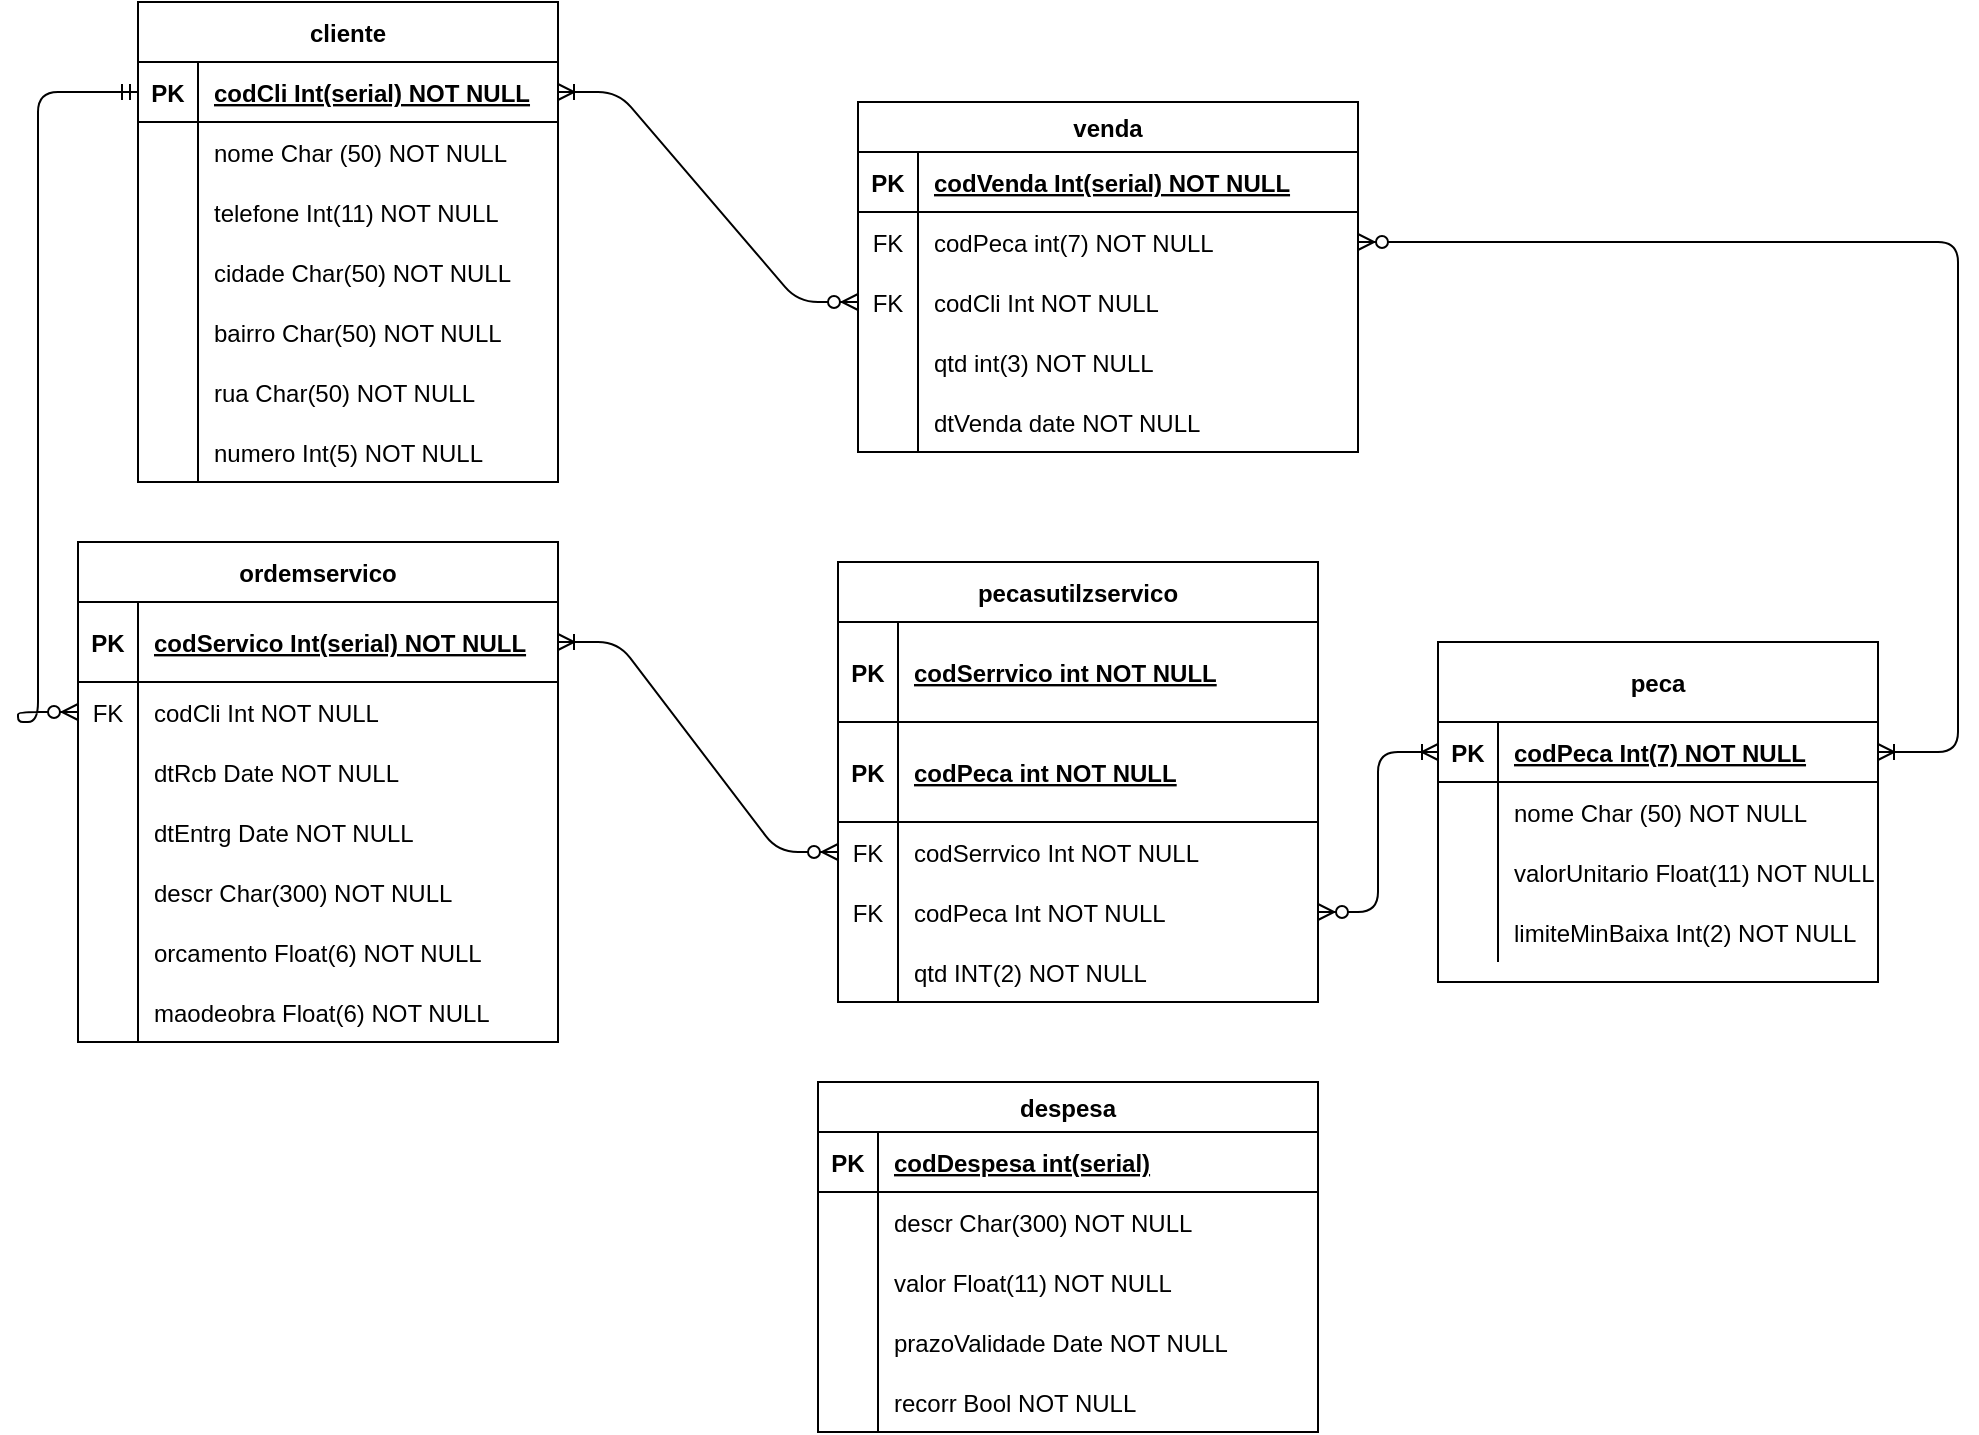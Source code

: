 <mxfile version="14.6.13" type="device"><diagram id="UL9jQBzhZ_UQyvzVUEBu" name="Page-1"><mxGraphModel dx="881" dy="397" grid="1" gridSize="10" guides="1" tooltips="1" connect="1" arrows="1" fold="1" page="1" pageScale="1" pageWidth="827" pageHeight="1169" math="0" shadow="0"><root><mxCell id="0"/><mxCell id="1" parent="0"/><mxCell id="C-wxgJ4cmr6MZ-OCIxc2-76" value="cliente" style="shape=table;startSize=30;container=1;collapsible=1;childLayout=tableLayout;fixedRows=1;rowLines=0;fontStyle=1;align=center;resizeLast=1;" parent="1" vertex="1"><mxGeometry x="70" y="20" width="210" height="240" as="geometry"><mxRectangle x="290" y="50" width="60" height="30" as="alternateBounds"/></mxGeometry></mxCell><mxCell id="C-wxgJ4cmr6MZ-OCIxc2-77" value="" style="shape=partialRectangle;collapsible=0;dropTarget=0;pointerEvents=0;fillColor=none;top=0;left=0;bottom=1;right=0;points=[[0,0.5],[1,0.5]];portConstraint=eastwest;" parent="C-wxgJ4cmr6MZ-OCIxc2-76" vertex="1"><mxGeometry y="30" width="210" height="30" as="geometry"/></mxCell><mxCell id="C-wxgJ4cmr6MZ-OCIxc2-78" value="PK" style="shape=partialRectangle;connectable=0;fillColor=none;top=0;left=0;bottom=0;right=0;fontStyle=1;overflow=hidden;" parent="C-wxgJ4cmr6MZ-OCIxc2-77" vertex="1"><mxGeometry width="30" height="30" as="geometry"/></mxCell><mxCell id="C-wxgJ4cmr6MZ-OCIxc2-79" value="codCli Int(serial) NOT NULL" style="shape=partialRectangle;connectable=0;fillColor=none;top=0;left=0;bottom=0;right=0;align=left;spacingLeft=6;fontStyle=5;overflow=hidden;" parent="C-wxgJ4cmr6MZ-OCIxc2-77" vertex="1"><mxGeometry x="30" width="180" height="30" as="geometry"/></mxCell><mxCell id="C-wxgJ4cmr6MZ-OCIxc2-86" value="" style="shape=partialRectangle;collapsible=0;dropTarget=0;pointerEvents=0;fillColor=none;top=0;left=0;bottom=0;right=0;points=[[0,0.5],[1,0.5]];portConstraint=eastwest;" parent="C-wxgJ4cmr6MZ-OCIxc2-76" vertex="1"><mxGeometry y="60" width="210" height="30" as="geometry"/></mxCell><mxCell id="C-wxgJ4cmr6MZ-OCIxc2-87" value="" style="shape=partialRectangle;connectable=0;fillColor=none;top=0;left=0;bottom=0;right=0;editable=1;overflow=hidden;" parent="C-wxgJ4cmr6MZ-OCIxc2-86" vertex="1"><mxGeometry width="30" height="30" as="geometry"/></mxCell><mxCell id="C-wxgJ4cmr6MZ-OCIxc2-88" value="nome Char (50) NOT NULL" style="shape=partialRectangle;connectable=0;fillColor=none;top=0;left=0;bottom=0;right=0;align=left;spacingLeft=6;overflow=hidden;" parent="C-wxgJ4cmr6MZ-OCIxc2-86" vertex="1"><mxGeometry x="30" width="180" height="30" as="geometry"/></mxCell><mxCell id="C-wxgJ4cmr6MZ-OCIxc2-93" value="" style="shape=partialRectangle;collapsible=0;dropTarget=0;pointerEvents=0;fillColor=none;top=0;left=0;bottom=0;right=0;points=[[0,0.5],[1,0.5]];portConstraint=eastwest;" parent="C-wxgJ4cmr6MZ-OCIxc2-76" vertex="1"><mxGeometry y="90" width="210" height="30" as="geometry"/></mxCell><mxCell id="C-wxgJ4cmr6MZ-OCIxc2-94" value="" style="shape=partialRectangle;connectable=0;fillColor=none;top=0;left=0;bottom=0;right=0;editable=1;overflow=hidden;" parent="C-wxgJ4cmr6MZ-OCIxc2-93" vertex="1"><mxGeometry width="30" height="30" as="geometry"/></mxCell><mxCell id="C-wxgJ4cmr6MZ-OCIxc2-95" value="telefone Int(11) NOT NULL" style="shape=partialRectangle;connectable=0;fillColor=none;top=0;left=0;bottom=0;right=0;align=left;spacingLeft=6;overflow=hidden;" parent="C-wxgJ4cmr6MZ-OCIxc2-93" vertex="1"><mxGeometry x="30" width="180" height="30" as="geometry"/></mxCell><mxCell id="C-wxgJ4cmr6MZ-OCIxc2-96" value="" style="shape=partialRectangle;collapsible=0;dropTarget=0;pointerEvents=0;fillColor=none;top=0;left=0;bottom=0;right=0;points=[[0,0.5],[1,0.5]];portConstraint=eastwest;" parent="C-wxgJ4cmr6MZ-OCIxc2-76" vertex="1"><mxGeometry y="120" width="210" height="30" as="geometry"/></mxCell><mxCell id="C-wxgJ4cmr6MZ-OCIxc2-97" value="" style="shape=partialRectangle;connectable=0;fillColor=none;top=0;left=0;bottom=0;right=0;editable=1;overflow=hidden;" parent="C-wxgJ4cmr6MZ-OCIxc2-96" vertex="1"><mxGeometry width="30" height="30" as="geometry"/></mxCell><mxCell id="C-wxgJ4cmr6MZ-OCIxc2-98" value="cidade Char(50) NOT NULL" style="shape=partialRectangle;connectable=0;fillColor=none;top=0;left=0;bottom=0;right=0;align=left;spacingLeft=6;overflow=hidden;" parent="C-wxgJ4cmr6MZ-OCIxc2-96" vertex="1"><mxGeometry x="30" width="180" height="30" as="geometry"/></mxCell><mxCell id="C-wxgJ4cmr6MZ-OCIxc2-80" value="" style="shape=partialRectangle;collapsible=0;dropTarget=0;pointerEvents=0;fillColor=none;top=0;left=0;bottom=0;right=0;points=[[0,0.5],[1,0.5]];portConstraint=eastwest;" parent="C-wxgJ4cmr6MZ-OCIxc2-76" vertex="1"><mxGeometry y="150" width="210" height="30" as="geometry"/></mxCell><mxCell id="C-wxgJ4cmr6MZ-OCIxc2-81" value="" style="shape=partialRectangle;connectable=0;fillColor=none;top=0;left=0;bottom=0;right=0;editable=1;overflow=hidden;" parent="C-wxgJ4cmr6MZ-OCIxc2-80" vertex="1"><mxGeometry width="30" height="30" as="geometry"/></mxCell><mxCell id="C-wxgJ4cmr6MZ-OCIxc2-82" value="bairro Char(50) NOT NULL" style="shape=partialRectangle;connectable=0;fillColor=none;top=0;left=0;bottom=0;right=0;align=left;spacingLeft=6;overflow=hidden;" parent="C-wxgJ4cmr6MZ-OCIxc2-80" vertex="1"><mxGeometry x="30" width="180" height="30" as="geometry"/></mxCell><mxCell id="C-wxgJ4cmr6MZ-OCIxc2-83" value="" style="shape=partialRectangle;collapsible=0;dropTarget=0;pointerEvents=0;fillColor=none;top=0;left=0;bottom=0;right=0;points=[[0,0.5],[1,0.5]];portConstraint=eastwest;" parent="C-wxgJ4cmr6MZ-OCIxc2-76" vertex="1"><mxGeometry y="180" width="210" height="30" as="geometry"/></mxCell><mxCell id="C-wxgJ4cmr6MZ-OCIxc2-84" value="" style="shape=partialRectangle;connectable=0;fillColor=none;top=0;left=0;bottom=0;right=0;editable=1;overflow=hidden;" parent="C-wxgJ4cmr6MZ-OCIxc2-83" vertex="1"><mxGeometry width="30" height="30" as="geometry"/></mxCell><mxCell id="C-wxgJ4cmr6MZ-OCIxc2-85" value="rua Char(50) NOT NULL" style="shape=partialRectangle;connectable=0;fillColor=none;top=0;left=0;bottom=0;right=0;align=left;spacingLeft=6;overflow=hidden;" parent="C-wxgJ4cmr6MZ-OCIxc2-83" vertex="1"><mxGeometry x="30" width="180" height="30" as="geometry"/></mxCell><mxCell id="C-wxgJ4cmr6MZ-OCIxc2-99" value="" style="shape=partialRectangle;collapsible=0;dropTarget=0;pointerEvents=0;fillColor=none;top=0;left=0;bottom=0;right=0;points=[[0,0.5],[1,0.5]];portConstraint=eastwest;" parent="C-wxgJ4cmr6MZ-OCIxc2-76" vertex="1"><mxGeometry y="210" width="210" height="30" as="geometry"/></mxCell><mxCell id="C-wxgJ4cmr6MZ-OCIxc2-100" value="" style="shape=partialRectangle;connectable=0;fillColor=none;top=0;left=0;bottom=0;right=0;editable=1;overflow=hidden;" parent="C-wxgJ4cmr6MZ-OCIxc2-99" vertex="1"><mxGeometry width="30" height="30" as="geometry"/></mxCell><mxCell id="C-wxgJ4cmr6MZ-OCIxc2-101" value="numero Int(5) NOT NULL" style="shape=partialRectangle;connectable=0;fillColor=none;top=0;left=0;bottom=0;right=0;align=left;spacingLeft=6;overflow=hidden;" parent="C-wxgJ4cmr6MZ-OCIxc2-99" vertex="1"><mxGeometry x="30" width="180" height="30" as="geometry"/></mxCell><mxCell id="C-wxgJ4cmr6MZ-OCIxc2-102" value="peca" style="shape=table;startSize=40;container=1;collapsible=1;childLayout=tableLayout;fixedRows=1;rowLines=0;fontStyle=1;align=center;resizeLast=1;" parent="1" vertex="1"><mxGeometry x="720" y="340" width="220" height="170" as="geometry"><mxRectangle x="290" y="50" width="60" height="30" as="alternateBounds"/></mxGeometry></mxCell><mxCell id="C-wxgJ4cmr6MZ-OCIxc2-103" value="" style="shape=partialRectangle;collapsible=0;dropTarget=0;pointerEvents=0;fillColor=none;top=0;left=0;bottom=1;right=0;points=[[0,0.5],[1,0.5]];portConstraint=eastwest;" parent="C-wxgJ4cmr6MZ-OCIxc2-102" vertex="1"><mxGeometry y="40" width="220" height="30" as="geometry"/></mxCell><mxCell id="C-wxgJ4cmr6MZ-OCIxc2-104" value="PK" style="shape=partialRectangle;connectable=0;fillColor=none;top=0;left=0;bottom=0;right=0;fontStyle=1;overflow=hidden;" parent="C-wxgJ4cmr6MZ-OCIxc2-103" vertex="1"><mxGeometry width="30" height="30" as="geometry"/></mxCell><mxCell id="C-wxgJ4cmr6MZ-OCIxc2-105" value="codPeca Int(7) NOT NULL" style="shape=partialRectangle;connectable=0;fillColor=none;top=0;left=0;bottom=0;right=0;align=left;spacingLeft=6;fontStyle=5;overflow=hidden;" parent="C-wxgJ4cmr6MZ-OCIxc2-103" vertex="1"><mxGeometry x="30" width="190" height="30" as="geometry"/></mxCell><mxCell id="C-wxgJ4cmr6MZ-OCIxc2-106" value="" style="shape=partialRectangle;collapsible=0;dropTarget=0;pointerEvents=0;fillColor=none;top=0;left=0;bottom=0;right=0;points=[[0,0.5],[1,0.5]];portConstraint=eastwest;" parent="C-wxgJ4cmr6MZ-OCIxc2-102" vertex="1"><mxGeometry y="70" width="220" height="30" as="geometry"/></mxCell><mxCell id="C-wxgJ4cmr6MZ-OCIxc2-107" value="" style="shape=partialRectangle;connectable=0;fillColor=none;top=0;left=0;bottom=0;right=0;editable=1;overflow=hidden;" parent="C-wxgJ4cmr6MZ-OCIxc2-106" vertex="1"><mxGeometry width="30" height="30" as="geometry"/></mxCell><mxCell id="C-wxgJ4cmr6MZ-OCIxc2-108" value="nome Char (50) NOT NULL" style="shape=partialRectangle;connectable=0;fillColor=none;top=0;left=0;bottom=0;right=0;align=left;spacingLeft=6;overflow=hidden;" parent="C-wxgJ4cmr6MZ-OCIxc2-106" vertex="1"><mxGeometry x="30" width="190" height="30" as="geometry"/></mxCell><mxCell id="C-wxgJ4cmr6MZ-OCIxc2-109" value="" style="shape=partialRectangle;collapsible=0;dropTarget=0;pointerEvents=0;fillColor=none;top=0;left=0;bottom=0;right=0;points=[[0,0.5],[1,0.5]];portConstraint=eastwest;" parent="C-wxgJ4cmr6MZ-OCIxc2-102" vertex="1"><mxGeometry y="100" width="220" height="30" as="geometry"/></mxCell><mxCell id="C-wxgJ4cmr6MZ-OCIxc2-110" value="" style="shape=partialRectangle;connectable=0;fillColor=none;top=0;left=0;bottom=0;right=0;editable=1;overflow=hidden;" parent="C-wxgJ4cmr6MZ-OCIxc2-109" vertex="1"><mxGeometry width="30" height="30" as="geometry"/></mxCell><mxCell id="C-wxgJ4cmr6MZ-OCIxc2-111" value="valorUnitario Float(11) NOT NULL" style="shape=partialRectangle;connectable=0;fillColor=none;top=0;left=0;bottom=0;right=0;align=left;spacingLeft=6;overflow=hidden;" parent="C-wxgJ4cmr6MZ-OCIxc2-109" vertex="1"><mxGeometry x="30" width="190" height="30" as="geometry"/></mxCell><mxCell id="C-wxgJ4cmr6MZ-OCIxc2-112" value="" style="shape=partialRectangle;collapsible=0;dropTarget=0;pointerEvents=0;fillColor=none;top=0;left=0;bottom=0;right=0;points=[[0,0.5],[1,0.5]];portConstraint=eastwest;" parent="C-wxgJ4cmr6MZ-OCIxc2-102" vertex="1"><mxGeometry y="130" width="220" height="30" as="geometry"/></mxCell><mxCell id="C-wxgJ4cmr6MZ-OCIxc2-113" value="" style="shape=partialRectangle;connectable=0;fillColor=none;top=0;left=0;bottom=0;right=0;editable=1;overflow=hidden;" parent="C-wxgJ4cmr6MZ-OCIxc2-112" vertex="1"><mxGeometry width="30" height="30" as="geometry"/></mxCell><mxCell id="C-wxgJ4cmr6MZ-OCIxc2-114" value="limiteMinBaixa Int(2) NOT NULL" style="shape=partialRectangle;connectable=0;fillColor=none;top=0;left=0;bottom=0;right=0;align=left;spacingLeft=6;overflow=hidden;" parent="C-wxgJ4cmr6MZ-OCIxc2-112" vertex="1"><mxGeometry x="30" width="190" height="30" as="geometry"/></mxCell><mxCell id="C-wxgJ4cmr6MZ-OCIxc2-124" value="venda" style="shape=table;startSize=25;container=1;collapsible=1;childLayout=tableLayout;fixedRows=1;rowLines=0;fontStyle=1;align=center;resizeLast=1;" parent="1" vertex="1"><mxGeometry x="430" y="70" width="250" height="175" as="geometry"><mxRectangle x="290" y="50" width="60" height="30" as="alternateBounds"/></mxGeometry></mxCell><mxCell id="C-wxgJ4cmr6MZ-OCIxc2-125" value="" style="shape=partialRectangle;collapsible=0;dropTarget=0;pointerEvents=0;fillColor=none;top=0;left=0;bottom=1;right=0;points=[[0,0.5],[1,0.5]];portConstraint=eastwest;" parent="C-wxgJ4cmr6MZ-OCIxc2-124" vertex="1"><mxGeometry y="25" width="250" height="30" as="geometry"/></mxCell><mxCell id="C-wxgJ4cmr6MZ-OCIxc2-126" value="PK" style="shape=partialRectangle;connectable=0;fillColor=none;top=0;left=0;bottom=0;right=0;fontStyle=1;overflow=hidden;" parent="C-wxgJ4cmr6MZ-OCIxc2-125" vertex="1"><mxGeometry width="30" height="30" as="geometry"/></mxCell><mxCell id="C-wxgJ4cmr6MZ-OCIxc2-127" value="codVenda Int(serial) NOT NULL" style="shape=partialRectangle;connectable=0;fillColor=none;top=0;left=0;bottom=0;right=0;align=left;spacingLeft=6;fontStyle=5;overflow=hidden;" parent="C-wxgJ4cmr6MZ-OCIxc2-125" vertex="1"><mxGeometry x="30" width="220" height="30" as="geometry"/></mxCell><mxCell id="C-wxgJ4cmr6MZ-OCIxc2-128" value="" style="shape=partialRectangle;collapsible=0;dropTarget=0;pointerEvents=0;fillColor=none;top=0;left=0;bottom=0;right=0;points=[[0,0.5],[1,0.5]];portConstraint=eastwest;" parent="C-wxgJ4cmr6MZ-OCIxc2-124" vertex="1"><mxGeometry y="55" width="250" height="30" as="geometry"/></mxCell><mxCell id="C-wxgJ4cmr6MZ-OCIxc2-129" value="FK" style="shape=partialRectangle;connectable=0;fillColor=none;top=0;left=0;bottom=0;right=0;editable=1;overflow=hidden;" parent="C-wxgJ4cmr6MZ-OCIxc2-128" vertex="1"><mxGeometry width="30" height="30" as="geometry"/></mxCell><mxCell id="C-wxgJ4cmr6MZ-OCIxc2-130" value="codPeca int(7) NOT NULL" style="shape=partialRectangle;connectable=0;fillColor=none;top=0;left=0;bottom=0;right=0;align=left;spacingLeft=6;overflow=hidden;" parent="C-wxgJ4cmr6MZ-OCIxc2-128" vertex="1"><mxGeometry x="30" width="220" height="30" as="geometry"/></mxCell><mxCell id="C-wxgJ4cmr6MZ-OCIxc2-131" value="" style="shape=partialRectangle;collapsible=0;dropTarget=0;pointerEvents=0;fillColor=none;top=0;left=0;bottom=0;right=0;points=[[0,0.5],[1,0.5]];portConstraint=eastwest;" parent="C-wxgJ4cmr6MZ-OCIxc2-124" vertex="1"><mxGeometry y="85" width="250" height="30" as="geometry"/></mxCell><mxCell id="C-wxgJ4cmr6MZ-OCIxc2-132" value="FK" style="shape=partialRectangle;connectable=0;fillColor=none;top=0;left=0;bottom=0;right=0;editable=1;overflow=hidden;" parent="C-wxgJ4cmr6MZ-OCIxc2-131" vertex="1"><mxGeometry width="30" height="30" as="geometry"/></mxCell><mxCell id="C-wxgJ4cmr6MZ-OCIxc2-133" value="codCli Int NOT NULL" style="shape=partialRectangle;connectable=0;fillColor=none;top=0;left=0;bottom=0;right=0;align=left;spacingLeft=6;overflow=hidden;" parent="C-wxgJ4cmr6MZ-OCIxc2-131" vertex="1"><mxGeometry x="30" width="220" height="30" as="geometry"/></mxCell><mxCell id="C-wxgJ4cmr6MZ-OCIxc2-134" value="" style="shape=partialRectangle;collapsible=0;dropTarget=0;pointerEvents=0;fillColor=none;top=0;left=0;bottom=0;right=0;points=[[0,0.5],[1,0.5]];portConstraint=eastwest;" parent="C-wxgJ4cmr6MZ-OCIxc2-124" vertex="1"><mxGeometry y="115" width="250" height="30" as="geometry"/></mxCell><mxCell id="C-wxgJ4cmr6MZ-OCIxc2-135" value="" style="shape=partialRectangle;connectable=0;fillColor=none;top=0;left=0;bottom=0;right=0;editable=1;overflow=hidden;" parent="C-wxgJ4cmr6MZ-OCIxc2-134" vertex="1"><mxGeometry width="30" height="30" as="geometry"/></mxCell><mxCell id="C-wxgJ4cmr6MZ-OCIxc2-136" value="qtd int(3) NOT NULL" style="shape=partialRectangle;connectable=0;fillColor=none;top=0;left=0;bottom=0;right=0;align=left;spacingLeft=6;overflow=hidden;" parent="C-wxgJ4cmr6MZ-OCIxc2-134" vertex="1"><mxGeometry x="30" width="220" height="30" as="geometry"/></mxCell><mxCell id="C-wxgJ4cmr6MZ-OCIxc2-137" value="" style="shape=partialRectangle;collapsible=0;dropTarget=0;pointerEvents=0;fillColor=none;top=0;left=0;bottom=0;right=0;points=[[0,0.5],[1,0.5]];portConstraint=eastwest;" parent="C-wxgJ4cmr6MZ-OCIxc2-124" vertex="1"><mxGeometry y="145" width="250" height="30" as="geometry"/></mxCell><mxCell id="C-wxgJ4cmr6MZ-OCIxc2-138" value="" style="shape=partialRectangle;connectable=0;fillColor=none;top=0;left=0;bottom=0;right=0;editable=1;overflow=hidden;" parent="C-wxgJ4cmr6MZ-OCIxc2-137" vertex="1"><mxGeometry width="30" height="30" as="geometry"/></mxCell><mxCell id="C-wxgJ4cmr6MZ-OCIxc2-139" value="dtVenda date NOT NULL" style="shape=partialRectangle;connectable=0;fillColor=none;top=0;left=0;bottom=0;right=0;align=left;spacingLeft=6;overflow=hidden;" parent="C-wxgJ4cmr6MZ-OCIxc2-137" vertex="1"><mxGeometry x="30" width="220" height="30" as="geometry"/></mxCell><mxCell id="C-wxgJ4cmr6MZ-OCIxc2-146" value="" style="edgeStyle=orthogonalEdgeStyle;fontSize=12;html=1;endArrow=ERoneToMany;endFill=0;exitX=1;exitY=0.5;exitDx=0;exitDy=0;startArrow=ERzeroToMany;startFill=1;entryX=1;entryY=0.5;entryDx=0;entryDy=0;" parent="1" source="C-wxgJ4cmr6MZ-OCIxc2-128" target="C-wxgJ4cmr6MZ-OCIxc2-103" edge="1"><mxGeometry width="100" height="100" relative="1" as="geometry"><mxPoint x="620" y="210" as="sourcePoint"/><mxPoint x="830" y="300" as="targetPoint"/><Array as="points"><mxPoint x="980" y="140"/><mxPoint x="980" y="395"/></Array></mxGeometry></mxCell><mxCell id="C-wxgJ4cmr6MZ-OCIxc2-147" value="" style="edgeStyle=entityRelationEdgeStyle;fontSize=12;html=1;endArrow=ERzeroToMany;endFill=1;entryX=0;entryY=0.5;entryDx=0;entryDy=0;startArrow=ERoneToMany;startFill=0;exitX=1;exitY=0.5;exitDx=0;exitDy=0;" parent="1" source="C-wxgJ4cmr6MZ-OCIxc2-77" target="C-wxgJ4cmr6MZ-OCIxc2-131" edge="1"><mxGeometry width="100" height="100" relative="1" as="geometry"><mxPoint x="260" y="30" as="sourcePoint"/><mxPoint x="350" y="10" as="targetPoint"/></mxGeometry></mxCell><mxCell id="C-wxgJ4cmr6MZ-OCIxc2-151" value="ordemservico" style="shape=table;startSize=30;container=1;collapsible=1;childLayout=tableLayout;fixedRows=1;rowLines=0;fontStyle=1;align=center;resizeLast=1;" parent="1" vertex="1"><mxGeometry x="40" y="290" width="240" height="250" as="geometry"><mxRectangle x="290" y="50" width="60" height="30" as="alternateBounds"/></mxGeometry></mxCell><mxCell id="C-wxgJ4cmr6MZ-OCIxc2-152" value="" style="shape=partialRectangle;collapsible=0;dropTarget=0;pointerEvents=0;fillColor=none;top=0;left=0;bottom=1;right=0;points=[[0,0.5],[1,0.5]];portConstraint=eastwest;" parent="C-wxgJ4cmr6MZ-OCIxc2-151" vertex="1"><mxGeometry y="30" width="240" height="40" as="geometry"/></mxCell><mxCell id="C-wxgJ4cmr6MZ-OCIxc2-153" value="PK" style="shape=partialRectangle;connectable=0;fillColor=none;top=0;left=0;bottom=0;right=0;fontStyle=1;overflow=hidden;" parent="C-wxgJ4cmr6MZ-OCIxc2-152" vertex="1"><mxGeometry width="30" height="40" as="geometry"/></mxCell><mxCell id="C-wxgJ4cmr6MZ-OCIxc2-154" value="codServico Int(serial) NOT NULL" style="shape=partialRectangle;connectable=0;fillColor=none;top=0;left=0;bottom=0;right=0;align=left;spacingLeft=6;fontStyle=5;overflow=hidden;" parent="C-wxgJ4cmr6MZ-OCIxc2-152" vertex="1"><mxGeometry x="30" width="210" height="40" as="geometry"/></mxCell><mxCell id="C-wxgJ4cmr6MZ-OCIxc2-155" value="" style="shape=partialRectangle;collapsible=0;dropTarget=0;pointerEvents=0;fillColor=none;top=0;left=0;bottom=0;right=0;points=[[0,0.5],[1,0.5]];portConstraint=eastwest;" parent="C-wxgJ4cmr6MZ-OCIxc2-151" vertex="1"><mxGeometry y="70" width="240" height="30" as="geometry"/></mxCell><mxCell id="C-wxgJ4cmr6MZ-OCIxc2-156" value="FK" style="shape=partialRectangle;connectable=0;fillColor=none;top=0;left=0;bottom=0;right=0;editable=1;overflow=hidden;" parent="C-wxgJ4cmr6MZ-OCIxc2-155" vertex="1"><mxGeometry width="30" height="30" as="geometry"/></mxCell><mxCell id="C-wxgJ4cmr6MZ-OCIxc2-157" value="codCli Int NOT NULL" style="shape=partialRectangle;connectable=0;fillColor=none;top=0;left=0;bottom=0;right=0;align=left;spacingLeft=6;overflow=hidden;" parent="C-wxgJ4cmr6MZ-OCIxc2-155" vertex="1"><mxGeometry x="30" width="210" height="30" as="geometry"/></mxCell><mxCell id="C-wxgJ4cmr6MZ-OCIxc2-158" value="" style="shape=partialRectangle;collapsible=0;dropTarget=0;pointerEvents=0;fillColor=none;top=0;left=0;bottom=0;right=0;points=[[0,0.5],[1,0.5]];portConstraint=eastwest;" parent="C-wxgJ4cmr6MZ-OCIxc2-151" vertex="1"><mxGeometry y="100" width="240" height="30" as="geometry"/></mxCell><mxCell id="C-wxgJ4cmr6MZ-OCIxc2-159" value="" style="shape=partialRectangle;connectable=0;fillColor=none;top=0;left=0;bottom=0;right=0;editable=1;overflow=hidden;" parent="C-wxgJ4cmr6MZ-OCIxc2-158" vertex="1"><mxGeometry width="30" height="30" as="geometry"/></mxCell><mxCell id="C-wxgJ4cmr6MZ-OCIxc2-160" value="dtRcb Date NOT NULL" style="shape=partialRectangle;connectable=0;fillColor=none;top=0;left=0;bottom=0;right=0;align=left;spacingLeft=6;overflow=hidden;" parent="C-wxgJ4cmr6MZ-OCIxc2-158" vertex="1"><mxGeometry x="30" width="210" height="30" as="geometry"/></mxCell><mxCell id="C-wxgJ4cmr6MZ-OCIxc2-161" value="" style="shape=partialRectangle;collapsible=0;dropTarget=0;pointerEvents=0;fillColor=none;top=0;left=0;bottom=0;right=0;points=[[0,0.5],[1,0.5]];portConstraint=eastwest;" parent="C-wxgJ4cmr6MZ-OCIxc2-151" vertex="1"><mxGeometry y="130" width="240" height="30" as="geometry"/></mxCell><mxCell id="C-wxgJ4cmr6MZ-OCIxc2-162" value="" style="shape=partialRectangle;connectable=0;fillColor=none;top=0;left=0;bottom=0;right=0;editable=1;overflow=hidden;" parent="C-wxgJ4cmr6MZ-OCIxc2-161" vertex="1"><mxGeometry width="30" height="30" as="geometry"/></mxCell><mxCell id="C-wxgJ4cmr6MZ-OCIxc2-163" value="dtEntrg Date NOT NULL" style="shape=partialRectangle;connectable=0;fillColor=none;top=0;left=0;bottom=0;right=0;align=left;spacingLeft=6;overflow=hidden;" parent="C-wxgJ4cmr6MZ-OCIxc2-161" vertex="1"><mxGeometry x="30" width="210" height="30" as="geometry"/></mxCell><mxCell id="C-wxgJ4cmr6MZ-OCIxc2-164" value="" style="shape=partialRectangle;collapsible=0;dropTarget=0;pointerEvents=0;fillColor=none;top=0;left=0;bottom=0;right=0;points=[[0,0.5],[1,0.5]];portConstraint=eastwest;" parent="C-wxgJ4cmr6MZ-OCIxc2-151" vertex="1"><mxGeometry y="160" width="240" height="30" as="geometry"/></mxCell><mxCell id="C-wxgJ4cmr6MZ-OCIxc2-165" value="" style="shape=partialRectangle;connectable=0;fillColor=none;top=0;left=0;bottom=0;right=0;editable=1;overflow=hidden;" parent="C-wxgJ4cmr6MZ-OCIxc2-164" vertex="1"><mxGeometry width="30" height="30" as="geometry"/></mxCell><mxCell id="C-wxgJ4cmr6MZ-OCIxc2-166" value="descr Char(300) NOT NULL" style="shape=partialRectangle;connectable=0;fillColor=none;top=0;left=0;bottom=0;right=0;align=left;spacingLeft=6;overflow=hidden;" parent="C-wxgJ4cmr6MZ-OCIxc2-164" vertex="1"><mxGeometry x="30" width="210" height="30" as="geometry"/></mxCell><mxCell id="C-wxgJ4cmr6MZ-OCIxc2-167" value="" style="shape=partialRectangle;collapsible=0;dropTarget=0;pointerEvents=0;fillColor=none;top=0;left=0;bottom=0;right=0;points=[[0,0.5],[1,0.5]];portConstraint=eastwest;" parent="C-wxgJ4cmr6MZ-OCIxc2-151" vertex="1"><mxGeometry y="190" width="240" height="30" as="geometry"/></mxCell><mxCell id="C-wxgJ4cmr6MZ-OCIxc2-168" value="" style="shape=partialRectangle;connectable=0;fillColor=none;top=0;left=0;bottom=0;right=0;editable=1;overflow=hidden;" parent="C-wxgJ4cmr6MZ-OCIxc2-167" vertex="1"><mxGeometry width="30" height="30" as="geometry"/></mxCell><mxCell id="C-wxgJ4cmr6MZ-OCIxc2-169" value="orcamento Float(6) NOT NULL" style="shape=partialRectangle;connectable=0;fillColor=none;top=0;left=0;bottom=0;right=0;align=left;spacingLeft=6;overflow=hidden;" parent="C-wxgJ4cmr6MZ-OCIxc2-167" vertex="1"><mxGeometry x="30" width="210" height="30" as="geometry"/></mxCell><mxCell id="C-wxgJ4cmr6MZ-OCIxc2-170" value="" style="shape=partialRectangle;collapsible=0;dropTarget=0;pointerEvents=0;fillColor=none;top=0;left=0;bottom=0;right=0;points=[[0,0.5],[1,0.5]];portConstraint=eastwest;" parent="C-wxgJ4cmr6MZ-OCIxc2-151" vertex="1"><mxGeometry y="220" width="240" height="30" as="geometry"/></mxCell><mxCell id="C-wxgJ4cmr6MZ-OCIxc2-171" value="" style="shape=partialRectangle;connectable=0;fillColor=none;top=0;left=0;bottom=0;right=0;editable=1;overflow=hidden;" parent="C-wxgJ4cmr6MZ-OCIxc2-170" vertex="1"><mxGeometry width="30" height="30" as="geometry"/></mxCell><mxCell id="C-wxgJ4cmr6MZ-OCIxc2-172" value="maodeobra Float(6) NOT NULL" style="shape=partialRectangle;connectable=0;fillColor=none;top=0;left=0;bottom=0;right=0;align=left;spacingLeft=6;overflow=hidden;" parent="C-wxgJ4cmr6MZ-OCIxc2-170" vertex="1"><mxGeometry x="30" width="210" height="30" as="geometry"/></mxCell><mxCell id="C-wxgJ4cmr6MZ-OCIxc2-177" value="" style="edgeStyle=orthogonalEdgeStyle;fontSize=12;html=1;endArrow=ERzeroToMany;endFill=1;exitX=0;exitY=0.5;exitDx=0;exitDy=0;startArrow=ERmandOne;startFill=0;entryX=0;entryY=0.5;entryDx=0;entryDy=0;" parent="1" source="C-wxgJ4cmr6MZ-OCIxc2-77" target="C-wxgJ4cmr6MZ-OCIxc2-155" edge="1"><mxGeometry width="100" height="100" relative="1" as="geometry"><mxPoint x="-20" y="70" as="sourcePoint"/><mxPoint x="10" y="390" as="targetPoint"/><Array as="points"><mxPoint x="20" y="65"/><mxPoint x="20" y="380"/><mxPoint x="10" y="380"/><mxPoint x="10" y="375"/></Array></mxGeometry></mxCell><mxCell id="C-wxgJ4cmr6MZ-OCIxc2-179" value="pecasutilzservico" style="shape=table;startSize=30;container=1;collapsible=1;childLayout=tableLayout;fixedRows=1;rowLines=0;fontStyle=1;align=center;resizeLast=1;" parent="1" vertex="1"><mxGeometry x="420" y="300" width="240" height="220" as="geometry"><mxRectangle x="290" y="50" width="60" height="30" as="alternateBounds"/></mxGeometry></mxCell><mxCell id="C-wxgJ4cmr6MZ-OCIxc2-180" value="" style="shape=partialRectangle;collapsible=0;dropTarget=0;pointerEvents=0;fillColor=none;top=0;left=0;bottom=1;right=0;points=[[0,0.5],[1,0.5]];portConstraint=eastwest;" parent="C-wxgJ4cmr6MZ-OCIxc2-179" vertex="1"><mxGeometry y="30" width="240" height="50" as="geometry"/></mxCell><mxCell id="C-wxgJ4cmr6MZ-OCIxc2-181" value="PK" style="shape=partialRectangle;connectable=0;fillColor=none;top=0;left=0;bottom=0;right=0;fontStyle=1;overflow=hidden;" parent="C-wxgJ4cmr6MZ-OCIxc2-180" vertex="1"><mxGeometry width="30" height="50" as="geometry"/></mxCell><mxCell id="C-wxgJ4cmr6MZ-OCIxc2-182" value="codSerrvico int NOT NULL" style="shape=partialRectangle;connectable=0;fillColor=none;top=0;left=0;bottom=0;right=0;align=left;spacingLeft=6;fontStyle=5;overflow=hidden;" parent="C-wxgJ4cmr6MZ-OCIxc2-180" vertex="1"><mxGeometry x="30" width="210" height="50" as="geometry"/></mxCell><mxCell id="C-wxgJ4cmr6MZ-OCIxc2-204" value="" style="shape=partialRectangle;collapsible=0;dropTarget=0;pointerEvents=0;fillColor=none;top=0;left=0;bottom=1;right=0;points=[[0,0.5],[1,0.5]];portConstraint=eastwest;" parent="C-wxgJ4cmr6MZ-OCIxc2-179" vertex="1"><mxGeometry y="80" width="240" height="50" as="geometry"/></mxCell><mxCell id="C-wxgJ4cmr6MZ-OCIxc2-205" value="PK" style="shape=partialRectangle;connectable=0;fillColor=none;top=0;left=0;bottom=0;right=0;fontStyle=1;overflow=hidden;" parent="C-wxgJ4cmr6MZ-OCIxc2-204" vertex="1"><mxGeometry width="30" height="50" as="geometry"/></mxCell><mxCell id="C-wxgJ4cmr6MZ-OCIxc2-206" value="codPeca int NOT NULL" style="shape=partialRectangle;connectable=0;fillColor=none;top=0;left=0;bottom=0;right=0;align=left;spacingLeft=6;fontStyle=5;overflow=hidden;" parent="C-wxgJ4cmr6MZ-OCIxc2-204" vertex="1"><mxGeometry x="30" width="210" height="50" as="geometry"/></mxCell><mxCell id="C-wxgJ4cmr6MZ-OCIxc2-183" value="" style="shape=partialRectangle;collapsible=0;dropTarget=0;pointerEvents=0;fillColor=none;top=0;left=0;bottom=0;right=0;points=[[0,0.5],[1,0.5]];portConstraint=eastwest;" parent="C-wxgJ4cmr6MZ-OCIxc2-179" vertex="1"><mxGeometry y="130" width="240" height="30" as="geometry"/></mxCell><mxCell id="C-wxgJ4cmr6MZ-OCIxc2-184" value="FK" style="shape=partialRectangle;connectable=0;fillColor=none;top=0;left=0;bottom=0;right=0;editable=1;overflow=hidden;" parent="C-wxgJ4cmr6MZ-OCIxc2-183" vertex="1"><mxGeometry width="30" height="30" as="geometry"/></mxCell><mxCell id="C-wxgJ4cmr6MZ-OCIxc2-185" value="codSerrvico Int NOT NULL" style="shape=partialRectangle;connectable=0;fillColor=none;top=0;left=0;bottom=0;right=0;align=left;spacingLeft=6;overflow=hidden;" parent="C-wxgJ4cmr6MZ-OCIxc2-183" vertex="1"><mxGeometry x="30" width="210" height="30" as="geometry"/></mxCell><mxCell id="C-wxgJ4cmr6MZ-OCIxc2-186" value="" style="shape=partialRectangle;collapsible=0;dropTarget=0;pointerEvents=0;fillColor=none;top=0;left=0;bottom=0;right=0;points=[[0,0.5],[1,0.5]];portConstraint=eastwest;" parent="C-wxgJ4cmr6MZ-OCIxc2-179" vertex="1"><mxGeometry y="160" width="240" height="30" as="geometry"/></mxCell><mxCell id="C-wxgJ4cmr6MZ-OCIxc2-187" value="FK" style="shape=partialRectangle;connectable=0;fillColor=none;top=0;left=0;bottom=0;right=0;editable=1;overflow=hidden;" parent="C-wxgJ4cmr6MZ-OCIxc2-186" vertex="1"><mxGeometry width="30" height="30" as="geometry"/></mxCell><mxCell id="C-wxgJ4cmr6MZ-OCIxc2-188" value="codPeca Int NOT NULL" style="shape=partialRectangle;connectable=0;fillColor=none;top=0;left=0;bottom=0;right=0;align=left;spacingLeft=6;overflow=hidden;" parent="C-wxgJ4cmr6MZ-OCIxc2-186" vertex="1"><mxGeometry x="30" width="210" height="30" as="geometry"/></mxCell><mxCell id="C-wxgJ4cmr6MZ-OCIxc2-189" value="" style="shape=partialRectangle;collapsible=0;dropTarget=0;pointerEvents=0;fillColor=none;top=0;left=0;bottom=0;right=0;points=[[0,0.5],[1,0.5]];portConstraint=eastwest;" parent="C-wxgJ4cmr6MZ-OCIxc2-179" vertex="1"><mxGeometry y="190" width="240" height="30" as="geometry"/></mxCell><mxCell id="C-wxgJ4cmr6MZ-OCIxc2-190" value="" style="shape=partialRectangle;connectable=0;fillColor=none;top=0;left=0;bottom=0;right=0;editable=1;overflow=hidden;" parent="C-wxgJ4cmr6MZ-OCIxc2-189" vertex="1"><mxGeometry width="30" height="30" as="geometry"/></mxCell><mxCell id="C-wxgJ4cmr6MZ-OCIxc2-191" value="qtd INT(2) NOT NULL" style="shape=partialRectangle;connectable=0;fillColor=none;top=0;left=0;bottom=0;right=0;align=left;spacingLeft=6;overflow=hidden;" parent="C-wxgJ4cmr6MZ-OCIxc2-189" vertex="1"><mxGeometry x="30" width="210" height="30" as="geometry"/></mxCell><mxCell id="C-wxgJ4cmr6MZ-OCIxc2-208" value="" style="edgeStyle=entityRelationEdgeStyle;fontSize=12;html=1;endArrow=ERzeroToMany;endFill=1;entryX=0;entryY=0.5;entryDx=0;entryDy=0;exitX=1;exitY=0.5;exitDx=0;exitDy=0;startArrow=ERoneToMany;startFill=0;" parent="1" source="C-wxgJ4cmr6MZ-OCIxc2-152" target="C-wxgJ4cmr6MZ-OCIxc2-183" edge="1"><mxGeometry width="100" height="100" relative="1" as="geometry"><mxPoint x="340" y="430" as="sourcePoint"/><mxPoint x="440" y="330" as="targetPoint"/></mxGeometry></mxCell><mxCell id="C-wxgJ4cmr6MZ-OCIxc2-212" value="" style="edgeStyle=elbowEdgeStyle;fontSize=12;html=1;endArrow=ERzeroToMany;endFill=1;entryX=1;entryY=0.5;entryDx=0;entryDy=0;exitX=0;exitY=0.5;exitDx=0;exitDy=0;startArrow=ERoneToMany;startFill=0;" parent="1" source="C-wxgJ4cmr6MZ-OCIxc2-103" target="C-wxgJ4cmr6MZ-OCIxc2-186" edge="1"><mxGeometry width="100" height="100" relative="1" as="geometry"><mxPoint x="750" y="440" as="sourcePoint"/><mxPoint x="740" y="500" as="targetPoint"/></mxGeometry></mxCell><mxCell id="C-wxgJ4cmr6MZ-OCIxc2-213" value="despesa" style="shape=table;startSize=25;container=1;collapsible=1;childLayout=tableLayout;fixedRows=1;rowLines=0;fontStyle=1;align=center;resizeLast=1;" parent="1" vertex="1"><mxGeometry x="410" y="560" width="250" height="175" as="geometry"><mxRectangle x="290" y="50" width="60" height="30" as="alternateBounds"/></mxGeometry></mxCell><mxCell id="C-wxgJ4cmr6MZ-OCIxc2-214" value="" style="shape=partialRectangle;collapsible=0;dropTarget=0;pointerEvents=0;fillColor=none;top=0;left=0;bottom=1;right=0;points=[[0,0.5],[1,0.5]];portConstraint=eastwest;" parent="C-wxgJ4cmr6MZ-OCIxc2-213" vertex="1"><mxGeometry y="25" width="250" height="30" as="geometry"/></mxCell><mxCell id="C-wxgJ4cmr6MZ-OCIxc2-215" value="PK" style="shape=partialRectangle;connectable=0;fillColor=none;top=0;left=0;bottom=0;right=0;fontStyle=1;overflow=hidden;" parent="C-wxgJ4cmr6MZ-OCIxc2-214" vertex="1"><mxGeometry width="30" height="30" as="geometry"/></mxCell><mxCell id="C-wxgJ4cmr6MZ-OCIxc2-216" value="codDespesa int(serial)" style="shape=partialRectangle;connectable=0;fillColor=none;top=0;left=0;bottom=0;right=0;align=left;spacingLeft=6;fontStyle=5;overflow=hidden;" parent="C-wxgJ4cmr6MZ-OCIxc2-214" vertex="1"><mxGeometry x="30" width="220" height="30" as="geometry"/></mxCell><mxCell id="C-wxgJ4cmr6MZ-OCIxc2-217" value="" style="shape=partialRectangle;collapsible=0;dropTarget=0;pointerEvents=0;fillColor=none;top=0;left=0;bottom=0;right=0;points=[[0,0.5],[1,0.5]];portConstraint=eastwest;" parent="C-wxgJ4cmr6MZ-OCIxc2-213" vertex="1"><mxGeometry y="55" width="250" height="30" as="geometry"/></mxCell><mxCell id="C-wxgJ4cmr6MZ-OCIxc2-218" value="" style="shape=partialRectangle;connectable=0;fillColor=none;top=0;left=0;bottom=0;right=0;editable=1;overflow=hidden;" parent="C-wxgJ4cmr6MZ-OCIxc2-217" vertex="1"><mxGeometry width="30" height="30" as="geometry"/></mxCell><mxCell id="C-wxgJ4cmr6MZ-OCIxc2-219" value="descr Char(300) NOT NULL" style="shape=partialRectangle;connectable=0;fillColor=none;top=0;left=0;bottom=0;right=0;align=left;spacingLeft=6;overflow=hidden;" parent="C-wxgJ4cmr6MZ-OCIxc2-217" vertex="1"><mxGeometry x="30" width="220" height="30" as="geometry"/></mxCell><mxCell id="C-wxgJ4cmr6MZ-OCIxc2-220" value="" style="shape=partialRectangle;collapsible=0;dropTarget=0;pointerEvents=0;fillColor=none;top=0;left=0;bottom=0;right=0;points=[[0,0.5],[1,0.5]];portConstraint=eastwest;" parent="C-wxgJ4cmr6MZ-OCIxc2-213" vertex="1"><mxGeometry y="85" width="250" height="30" as="geometry"/></mxCell><mxCell id="C-wxgJ4cmr6MZ-OCIxc2-221" value="" style="shape=partialRectangle;connectable=0;fillColor=none;top=0;left=0;bottom=0;right=0;editable=1;overflow=hidden;" parent="C-wxgJ4cmr6MZ-OCIxc2-220" vertex="1"><mxGeometry width="30" height="30" as="geometry"/></mxCell><mxCell id="C-wxgJ4cmr6MZ-OCIxc2-222" value="valor Float(11) NOT NULL" style="shape=partialRectangle;connectable=0;fillColor=none;top=0;left=0;bottom=0;right=0;align=left;spacingLeft=6;overflow=hidden;" parent="C-wxgJ4cmr6MZ-OCIxc2-220" vertex="1"><mxGeometry x="30" width="220" height="30" as="geometry"/></mxCell><mxCell id="C-wxgJ4cmr6MZ-OCIxc2-223" value="" style="shape=partialRectangle;collapsible=0;dropTarget=0;pointerEvents=0;fillColor=none;top=0;left=0;bottom=0;right=0;points=[[0,0.5],[1,0.5]];portConstraint=eastwest;" parent="C-wxgJ4cmr6MZ-OCIxc2-213" vertex="1"><mxGeometry y="115" width="250" height="30" as="geometry"/></mxCell><mxCell id="C-wxgJ4cmr6MZ-OCIxc2-224" value="" style="shape=partialRectangle;connectable=0;fillColor=none;top=0;left=0;bottom=0;right=0;editable=1;overflow=hidden;" parent="C-wxgJ4cmr6MZ-OCIxc2-223" vertex="1"><mxGeometry width="30" height="30" as="geometry"/></mxCell><mxCell id="C-wxgJ4cmr6MZ-OCIxc2-225" value="prazoValidade Date NOT NULL" style="shape=partialRectangle;connectable=0;fillColor=none;top=0;left=0;bottom=0;right=0;align=left;spacingLeft=6;overflow=hidden;" parent="C-wxgJ4cmr6MZ-OCIxc2-223" vertex="1"><mxGeometry x="30" width="220" height="30" as="geometry"/></mxCell><mxCell id="C-wxgJ4cmr6MZ-OCIxc2-226" value="" style="shape=partialRectangle;collapsible=0;dropTarget=0;pointerEvents=0;fillColor=none;top=0;left=0;bottom=0;right=0;points=[[0,0.5],[1,0.5]];portConstraint=eastwest;" parent="C-wxgJ4cmr6MZ-OCIxc2-213" vertex="1"><mxGeometry y="145" width="250" height="30" as="geometry"/></mxCell><mxCell id="C-wxgJ4cmr6MZ-OCIxc2-227" value="" style="shape=partialRectangle;connectable=0;fillColor=none;top=0;left=0;bottom=0;right=0;editable=1;overflow=hidden;" parent="C-wxgJ4cmr6MZ-OCIxc2-226" vertex="1"><mxGeometry width="30" height="30" as="geometry"/></mxCell><mxCell id="C-wxgJ4cmr6MZ-OCIxc2-228" value="recorr Bool NOT NULL" style="shape=partialRectangle;connectable=0;fillColor=none;top=0;left=0;bottom=0;right=0;align=left;spacingLeft=6;overflow=hidden;" parent="C-wxgJ4cmr6MZ-OCIxc2-226" vertex="1"><mxGeometry x="30" width="220" height="30" as="geometry"/></mxCell></root></mxGraphModel></diagram></mxfile>